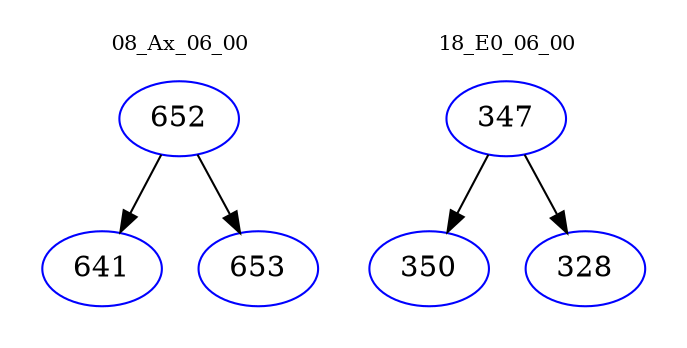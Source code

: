 digraph{
subgraph cluster_0 {
color = white
label = "08_Ax_06_00";
fontsize=10;
T0_652 [label="652", color="blue"]
T0_652 -> T0_641 [color="black"]
T0_641 [label="641", color="blue"]
T0_652 -> T0_653 [color="black"]
T0_653 [label="653", color="blue"]
}
subgraph cluster_1 {
color = white
label = "18_E0_06_00";
fontsize=10;
T1_347 [label="347", color="blue"]
T1_347 -> T1_350 [color="black"]
T1_350 [label="350", color="blue"]
T1_347 -> T1_328 [color="black"]
T1_328 [label="328", color="blue"]
}
}
